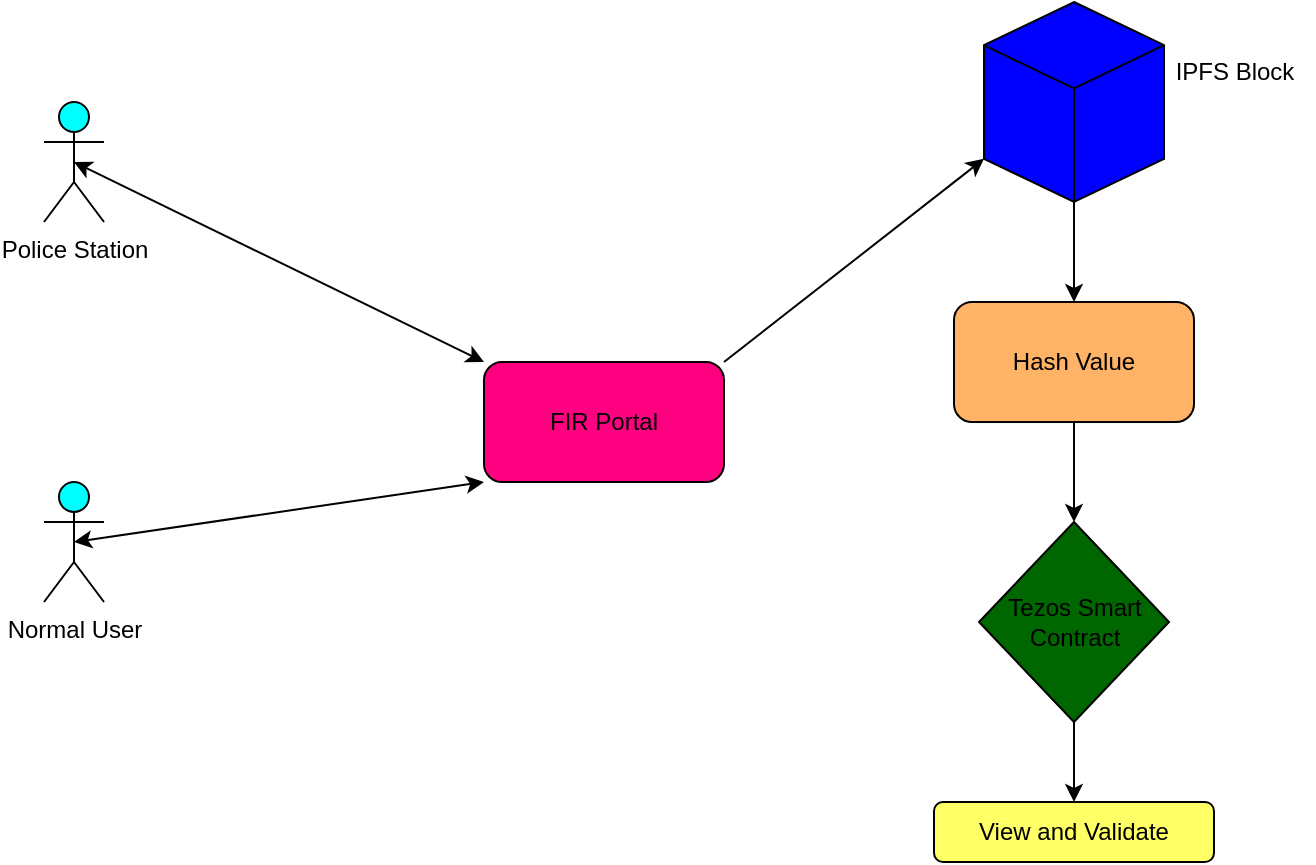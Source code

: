 <mxfile version="20.5.3" type="device"><diagram id="kie7u3VsR_7j9UVdHdPQ" name="Page-1"><mxGraphModel dx="1112" dy="482" grid="1" gridSize="10" guides="1" tooltips="1" connect="1" arrows="1" fold="1" page="1" pageScale="1" pageWidth="827" pageHeight="1169" math="0" shadow="0"><root><mxCell id="0"/><mxCell id="1" parent="0"/><mxCell id="wwFxIp2GT3tgn1o3cUjE-2" value="Normal User" style="shape=umlActor;verticalLabelPosition=bottom;verticalAlign=top;html=1;outlineConnect=0;fillColor=#00FFFF;" vertex="1" parent="1"><mxGeometry x="50" y="290" width="30" height="60" as="geometry"/></mxCell><mxCell id="wwFxIp2GT3tgn1o3cUjE-3" value="Police Station" style="shape=umlActor;verticalLabelPosition=bottom;verticalAlign=top;html=1;outlineConnect=0;fillColor=#00FFFF;" vertex="1" parent="1"><mxGeometry x="50" y="100" width="30" height="60" as="geometry"/></mxCell><mxCell id="wwFxIp2GT3tgn1o3cUjE-5" value="FIR Portal" style="rounded=1;whiteSpace=wrap;html=1;fillColor=#FF0080;" vertex="1" parent="1"><mxGeometry x="270" y="230" width="120" height="60" as="geometry"/></mxCell><mxCell id="wwFxIp2GT3tgn1o3cUjE-10" value="" style="endArrow=classic;startArrow=classic;html=1;rounded=0;entryX=0.5;entryY=0.5;entryDx=0;entryDy=0;entryPerimeter=0;exitX=0;exitY=0;exitDx=0;exitDy=0;" edge="1" parent="1" source="wwFxIp2GT3tgn1o3cUjE-5" target="wwFxIp2GT3tgn1o3cUjE-3"><mxGeometry width="50" height="50" relative="1" as="geometry"><mxPoint x="390" y="280" as="sourcePoint"/><mxPoint x="440" y="230" as="targetPoint"/></mxGeometry></mxCell><mxCell id="wwFxIp2GT3tgn1o3cUjE-11" value="" style="endArrow=classic;startArrow=classic;html=1;rounded=0;entryX=0.5;entryY=0.5;entryDx=0;entryDy=0;entryPerimeter=0;exitX=0;exitY=1;exitDx=0;exitDy=0;" edge="1" parent="1" source="wwFxIp2GT3tgn1o3cUjE-5" target="wwFxIp2GT3tgn1o3cUjE-2"><mxGeometry width="50" height="50" relative="1" as="geometry"><mxPoint x="280" y="240" as="sourcePoint"/><mxPoint x="75" y="140" as="targetPoint"/></mxGeometry></mxCell><mxCell id="wwFxIp2GT3tgn1o3cUjE-16" style="edgeStyle=orthogonalEdgeStyle;rounded=0;orthogonalLoop=1;jettySize=auto;html=1;entryX=0.5;entryY=0;entryDx=0;entryDy=0;" edge="1" parent="1" source="wwFxIp2GT3tgn1o3cUjE-12" target="wwFxIp2GT3tgn1o3cUjE-13"><mxGeometry relative="1" as="geometry"/></mxCell><mxCell id="wwFxIp2GT3tgn1o3cUjE-12" value="" style="html=1;whiteSpace=wrap;shape=isoCube2;backgroundOutline=1;isoAngle=15;fillColor=#0000FF;" vertex="1" parent="1"><mxGeometry x="520" y="50" width="90" height="100" as="geometry"/></mxCell><mxCell id="wwFxIp2GT3tgn1o3cUjE-17" style="edgeStyle=orthogonalEdgeStyle;rounded=0;orthogonalLoop=1;jettySize=auto;html=1;entryX=0.5;entryY=0;entryDx=0;entryDy=0;" edge="1" parent="1" source="wwFxIp2GT3tgn1o3cUjE-13" target="wwFxIp2GT3tgn1o3cUjE-14"><mxGeometry relative="1" as="geometry"/></mxCell><mxCell id="wwFxIp2GT3tgn1o3cUjE-13" value="Hash Value" style="rounded=1;whiteSpace=wrap;html=1;fillColor=#FFB366;" vertex="1" parent="1"><mxGeometry x="505" y="200" width="120" height="60" as="geometry"/></mxCell><mxCell id="wwFxIp2GT3tgn1o3cUjE-19" style="edgeStyle=orthogonalEdgeStyle;rounded=0;orthogonalLoop=1;jettySize=auto;html=1;" edge="1" parent="1" source="wwFxIp2GT3tgn1o3cUjE-14" target="wwFxIp2GT3tgn1o3cUjE-18"><mxGeometry relative="1" as="geometry"/></mxCell><mxCell id="wwFxIp2GT3tgn1o3cUjE-14" value="Tezos Smart Contract" style="rhombus;whiteSpace=wrap;html=1;fillColor=#006600;" vertex="1" parent="1"><mxGeometry x="517.5" y="310" width="95" height="100" as="geometry"/></mxCell><mxCell id="wwFxIp2GT3tgn1o3cUjE-15" value="" style="endArrow=classic;html=1;rounded=0;entryX=0;entryY=0;entryDx=0;entryDy=78.393;entryPerimeter=0;exitX=1;exitY=0;exitDx=0;exitDy=0;" edge="1" parent="1" source="wwFxIp2GT3tgn1o3cUjE-5" target="wwFxIp2GT3tgn1o3cUjE-12"><mxGeometry width="50" height="50" relative="1" as="geometry"><mxPoint x="390" y="280" as="sourcePoint"/><mxPoint x="440" y="230" as="targetPoint"/></mxGeometry></mxCell><mxCell id="wwFxIp2GT3tgn1o3cUjE-18" value="View and Validate" style="rounded=1;whiteSpace=wrap;html=1;fillColor=#FFFF66;" vertex="1" parent="1"><mxGeometry x="495" y="450" width="140" height="30" as="geometry"/></mxCell><mxCell id="wwFxIp2GT3tgn1o3cUjE-20" value="IPFS Block" style="text;html=1;align=center;verticalAlign=middle;resizable=0;points=[];autosize=1;strokeColor=none;fillColor=none;" vertex="1" parent="1"><mxGeometry x="605" y="70" width="80" height="30" as="geometry"/></mxCell></root></mxGraphModel></diagram></mxfile>